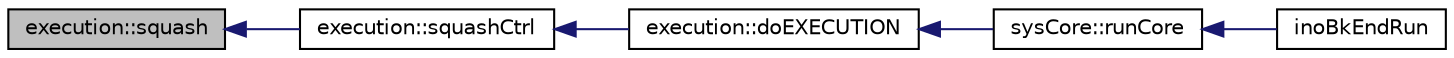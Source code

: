 digraph G
{
  edge [fontname="Helvetica",fontsize="10",labelfontname="Helvetica",labelfontsize="10"];
  node [fontname="Helvetica",fontsize="10",shape=record];
  rankdir=LR;
  Node1 [label="execution::squash",height=0.2,width=0.4,color="black", fillcolor="grey75", style="filled" fontcolor="black"];
  Node1 -> Node2 [dir=back,color="midnightblue",fontsize="10",style="solid",fontname="Helvetica"];
  Node2 [label="execution::squashCtrl",height=0.2,width=0.4,color="black", fillcolor="white", style="filled",URL="$classexecution.html#a3e12895813ee78b1a7d2d10894db1204"];
  Node2 -> Node3 [dir=back,color="midnightblue",fontsize="10",style="solid",fontname="Helvetica"];
  Node3 [label="execution::doEXECUTION",height=0.2,width=0.4,color="black", fillcolor="white", style="filled",URL="$classexecution.html#a972207b1dde6a4bb8731c3fc0908bac6"];
  Node3 -> Node4 [dir=back,color="midnightblue",fontsize="10",style="solid",fontname="Helvetica"];
  Node4 [label="sysCore::runCore",height=0.2,width=0.4,color="black", fillcolor="white", style="filled",URL="$classsysCore.html#a329e1539dcc7da668fb0d6237368922f"];
  Node4 -> Node5 [dir=back,color="midnightblue",fontsize="10",style="solid",fontname="Helvetica"];
  Node5 [label="inoBkEndRun",height=0.2,width=0.4,color="black", fillcolor="white", style="filled",URL="$inoBkEnd_8h.html#a7f7897adf2514facd31db95c4b90314d"];
}
